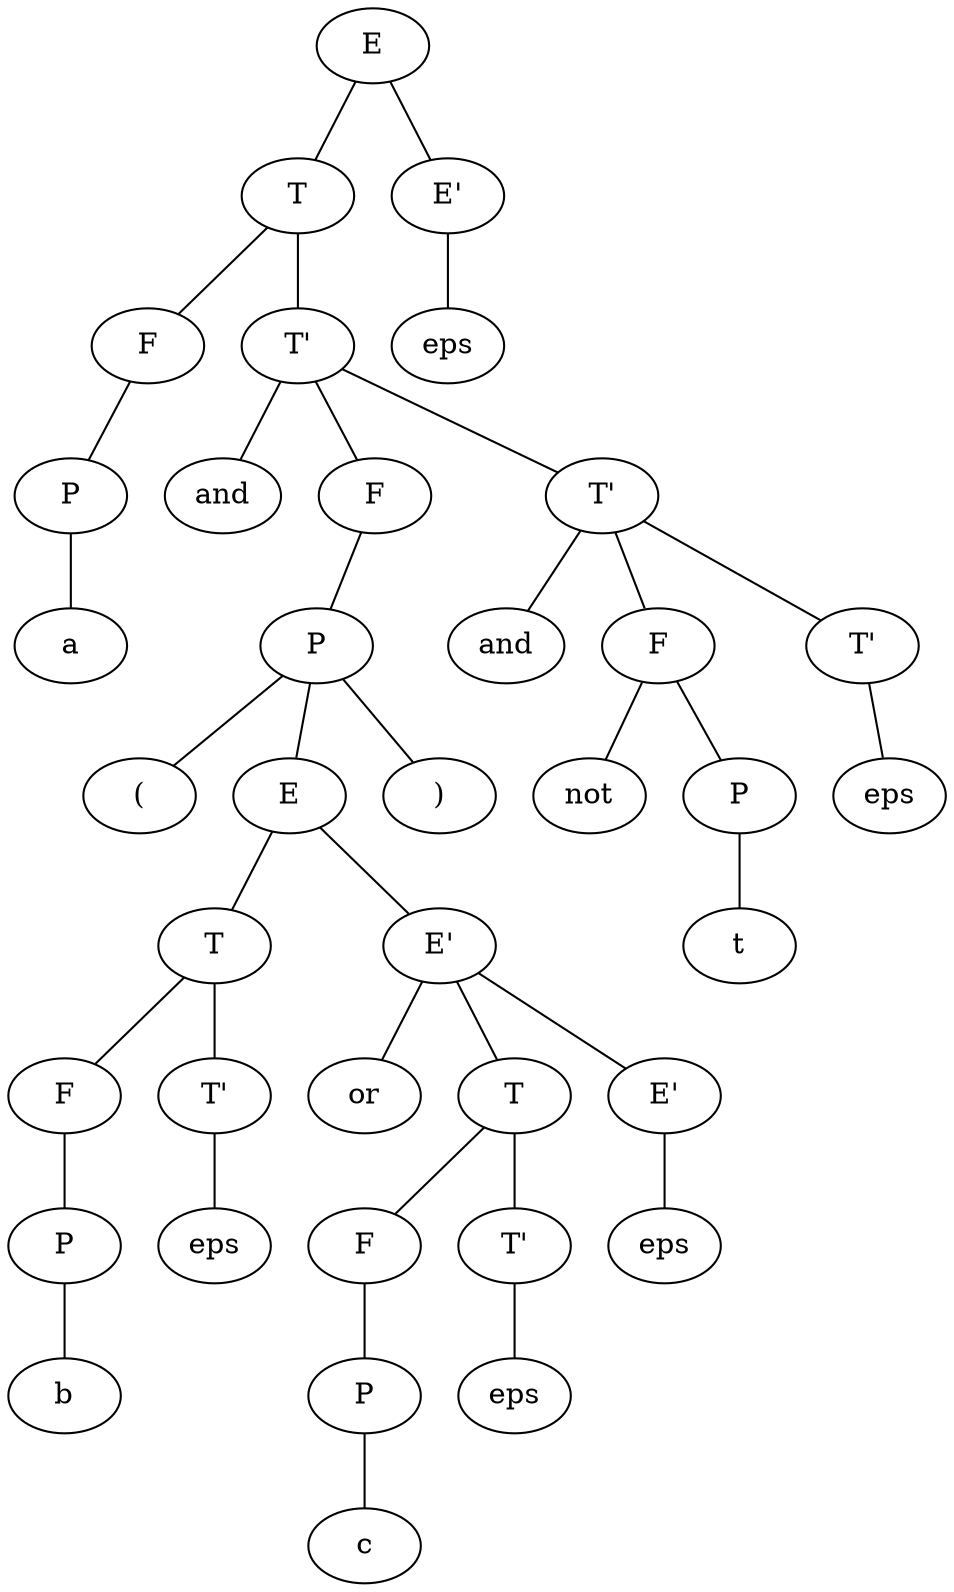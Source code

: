 graph { 
T0;
T0 [label="E"];
T0--T1;
T1;
T1 [label="T"];
T1--T2;
T2;
T2 [label="F"];
T2--T3;
T3;
T3 [label="P"];
T3--T4;
T4;
T4 [label="a"];
T1--T5;
T5;
T5 [label="T'"];
T5--T6;
T6;
T6 [label="and"];
T5--T7;
T7;
T7 [label="F"];
T7--T8;
T8;
T8 [label="P"];
T8--T9;
T9;
T9 [label="("];
T8--T10;
T10;
T10 [label="E"];
T10--T11;
T11;
T11 [label="T"];
T11--T12;
T12;
T12 [label="F"];
T12--T13;
T13;
T13 [label="P"];
T13--T14;
T14;
T14 [label="b"];
T11--T15;
T15;
T15 [label="T'"];
T15--T16;
T16;
T16 [label="eps"];
T10--T17;
T17;
T17 [label="E'"];
T17--T18;
T18;
T18 [label="or"];
T17--T19;
T19;
T19 [label="T"];
T19--T20;
T20;
T20 [label="F"];
T20--T21;
T21;
T21 [label="P"];
T21--T22;
T22;
T22 [label="c"];
T19--T23;
T23;
T23 [label="T'"];
T23--T24;
T24;
T24 [label="eps"];
T17--T25;
T25;
T25 [label="E'"];
T25--T26;
T26;
T26 [label="eps"];
T8--T27;
T27;
T27 [label=")"];
T5--T28;
T28;
T28 [label="T'"];
T28--T29;
T29;
T29 [label="and"];
T28--T30;
T30;
T30 [label="F"];
T30--T31;
T31;
T31 [label="not"];
T30--T32;
T32;
T32 [label="P"];
T32--T33;
T33;
T33 [label="t"];
T28--T34;
T34;
T34 [label="T'"];
T34--T35;
T35;
T35 [label="eps"];
T0--T36;
T36;
T36 [label="E'"];
T36--T37;
T37;
T37 [label="eps"];
 }